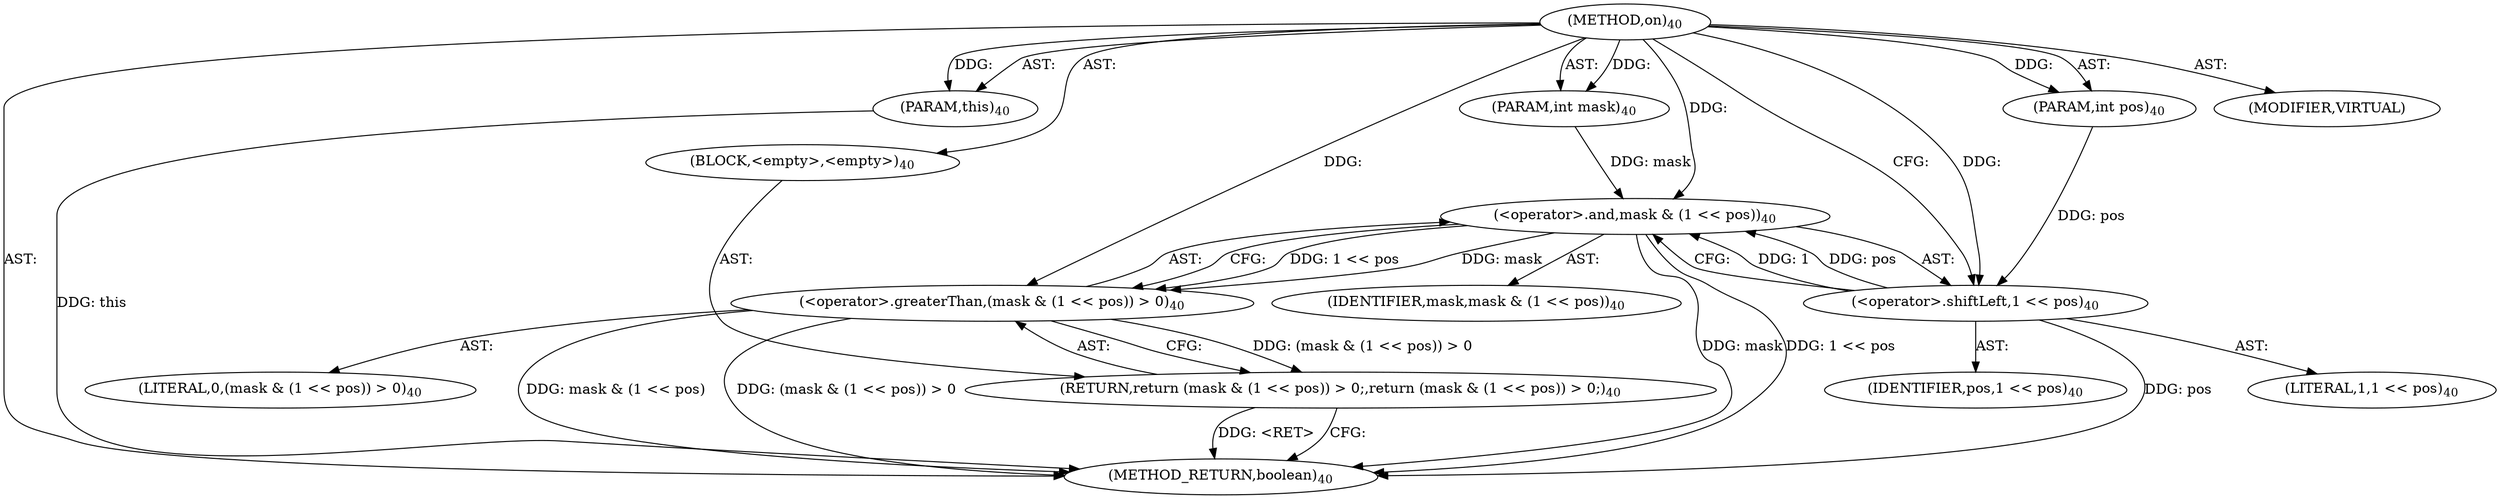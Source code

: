 digraph "on" {  
"245" [label = <(METHOD,on)<SUB>40</SUB>> ]
"246" [label = <(PARAM,this)<SUB>40</SUB>> ]
"247" [label = <(PARAM,int mask)<SUB>40</SUB>> ]
"248" [label = <(PARAM,int pos)<SUB>40</SUB>> ]
"249" [label = <(BLOCK,&lt;empty&gt;,&lt;empty&gt;)<SUB>40</SUB>> ]
"250" [label = <(RETURN,return (mask &amp; (1 &lt;&lt; pos)) &gt; 0;,return (mask &amp; (1 &lt;&lt; pos)) &gt; 0;)<SUB>40</SUB>> ]
"251" [label = <(&lt;operator&gt;.greaterThan,(mask &amp; (1 &lt;&lt; pos)) &gt; 0)<SUB>40</SUB>> ]
"252" [label = <(&lt;operator&gt;.and,mask &amp; (1 &lt;&lt; pos))<SUB>40</SUB>> ]
"253" [label = <(IDENTIFIER,mask,mask &amp; (1 &lt;&lt; pos))<SUB>40</SUB>> ]
"254" [label = <(&lt;operator&gt;.shiftLeft,1 &lt;&lt; pos)<SUB>40</SUB>> ]
"255" [label = <(LITERAL,1,1 &lt;&lt; pos)<SUB>40</SUB>> ]
"256" [label = <(IDENTIFIER,pos,1 &lt;&lt; pos)<SUB>40</SUB>> ]
"257" [label = <(LITERAL,0,(mask &amp; (1 &lt;&lt; pos)) &gt; 0)<SUB>40</SUB>> ]
"258" [label = <(MODIFIER,VIRTUAL)> ]
"259" [label = <(METHOD_RETURN,boolean)<SUB>40</SUB>> ]
  "245" -> "246"  [ label = "AST: "] 
  "245" -> "247"  [ label = "AST: "] 
  "245" -> "248"  [ label = "AST: "] 
  "245" -> "249"  [ label = "AST: "] 
  "245" -> "258"  [ label = "AST: "] 
  "245" -> "259"  [ label = "AST: "] 
  "249" -> "250"  [ label = "AST: "] 
  "250" -> "251"  [ label = "AST: "] 
  "251" -> "252"  [ label = "AST: "] 
  "251" -> "257"  [ label = "AST: "] 
  "252" -> "253"  [ label = "AST: "] 
  "252" -> "254"  [ label = "AST: "] 
  "254" -> "255"  [ label = "AST: "] 
  "254" -> "256"  [ label = "AST: "] 
  "250" -> "259"  [ label = "CFG: "] 
  "251" -> "250"  [ label = "CFG: "] 
  "252" -> "251"  [ label = "CFG: "] 
  "254" -> "252"  [ label = "CFG: "] 
  "245" -> "254"  [ label = "CFG: "] 
  "250" -> "259"  [ label = "DDG: &lt;RET&gt;"] 
  "246" -> "259"  [ label = "DDG: this"] 
  "252" -> "259"  [ label = "DDG: mask"] 
  "254" -> "259"  [ label = "DDG: pos"] 
  "252" -> "259"  [ label = "DDG: 1 &lt;&lt; pos"] 
  "251" -> "259"  [ label = "DDG: mask &amp; (1 &lt;&lt; pos)"] 
  "251" -> "259"  [ label = "DDG: (mask &amp; (1 &lt;&lt; pos)) &gt; 0"] 
  "245" -> "246"  [ label = "DDG: "] 
  "245" -> "247"  [ label = "DDG: "] 
  "245" -> "248"  [ label = "DDG: "] 
  "251" -> "250"  [ label = "DDG: (mask &amp; (1 &lt;&lt; pos)) &gt; 0"] 
  "252" -> "251"  [ label = "DDG: mask"] 
  "252" -> "251"  [ label = "DDG: 1 &lt;&lt; pos"] 
  "245" -> "251"  [ label = "DDG: "] 
  "247" -> "252"  [ label = "DDG: mask"] 
  "245" -> "252"  [ label = "DDG: "] 
  "254" -> "252"  [ label = "DDG: 1"] 
  "254" -> "252"  [ label = "DDG: pos"] 
  "245" -> "254"  [ label = "DDG: "] 
  "248" -> "254"  [ label = "DDG: pos"] 
}
